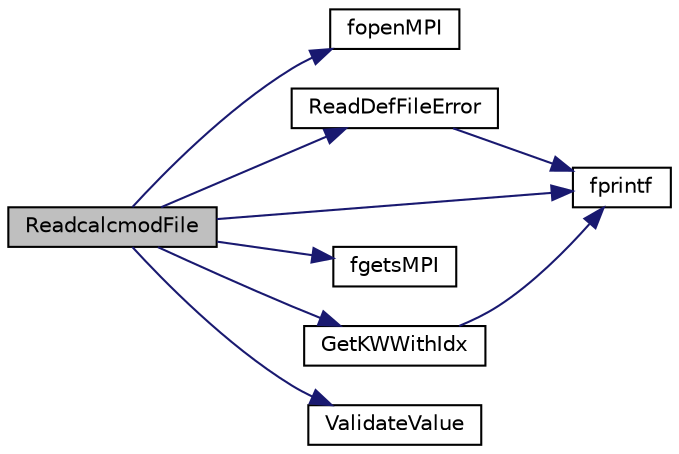 digraph "ReadcalcmodFile"
{
 // INTERACTIVE_SVG=YES
  edge [fontname="Helvetica",fontsize="10",labelfontname="Helvetica",labelfontsize="10"];
  node [fontname="Helvetica",fontsize="10",shape=record];
  rankdir="LR";
  Node1 [label="ReadcalcmodFile",height=0.2,width=0.4,color="black", fillcolor="grey75", style="filled", fontcolor="black"];
  Node1 -> Node2 [color="midnightblue",fontsize="10",style="solid",fontname="Helvetica"];
  Node2 [label="fopenMPI",height=0.2,width=0.4,color="black", fillcolor="white", style="filled",URL="$wrapper_m_p_i_8h.html#a405f88de519282b8e7605988745f42ae"];
  Node1 -> Node3 [color="midnightblue",fontsize="10",style="solid",fontname="Helvetica"];
  Node3 [label="ReadDefFileError",height=0.2,width=0.4,color="black", fillcolor="white", style="filled",URL="$readdef_8c.html#a21479192d729f0d76654f014b63b6d7a",tooltip="Error Function of reading def files. "];
  Node3 -> Node4 [color="midnightblue",fontsize="10",style="solid",fontname="Helvetica"];
  Node4 [label="fprintf",height=0.2,width=0.4,color="black", fillcolor="white", style="filled",URL="$xfreemem__large_8c.html#a5c1bb0da45eec945c4cc3233c7d8427e"];
  Node1 -> Node5 [color="midnightblue",fontsize="10",style="solid",fontname="Helvetica"];
  Node5 [label="fgetsMPI",height=0.2,width=0.4,color="black", fillcolor="white", style="filled",URL="$wrapper_m_p_i_8h.html#aa75a96d74dddc8e6921813225e318551"];
  Node1 -> Node6 [color="midnightblue",fontsize="10",style="solid",fontname="Helvetica"];
  Node6 [label="GetKWWithIdx",height=0.2,width=0.4,color="black", fillcolor="white", style="filled",URL="$readdef_8c.html#a3d8c84b499f7188fc876ad1d53349b79",tooltip="Function of Getting keyword and it&#39;s variable from characters. "];
  Node6 -> Node4 [color="midnightblue",fontsize="10",style="solid",fontname="Helvetica"];
  Node1 -> Node4 [color="midnightblue",fontsize="10",style="solid",fontname="Helvetica"];
  Node1 -> Node7 [color="midnightblue",fontsize="10",style="solid",fontname="Helvetica"];
  Node7 [label="ValidateValue",height=0.2,width=0.4,color="black", fillcolor="white", style="filled",URL="$readdef_8c.html#a87fdc6e7a1d1ea9e10f42aa6ef0a0b7a",tooltip="Function of Validating value. "];
}
